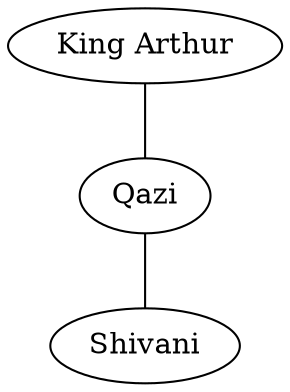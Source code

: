 // The Happy Qazi
graph {
	A [label="King Arthur"]
	B [label=Qazi]
	C [label=Shivani]
		A -- B
		B -- C
}